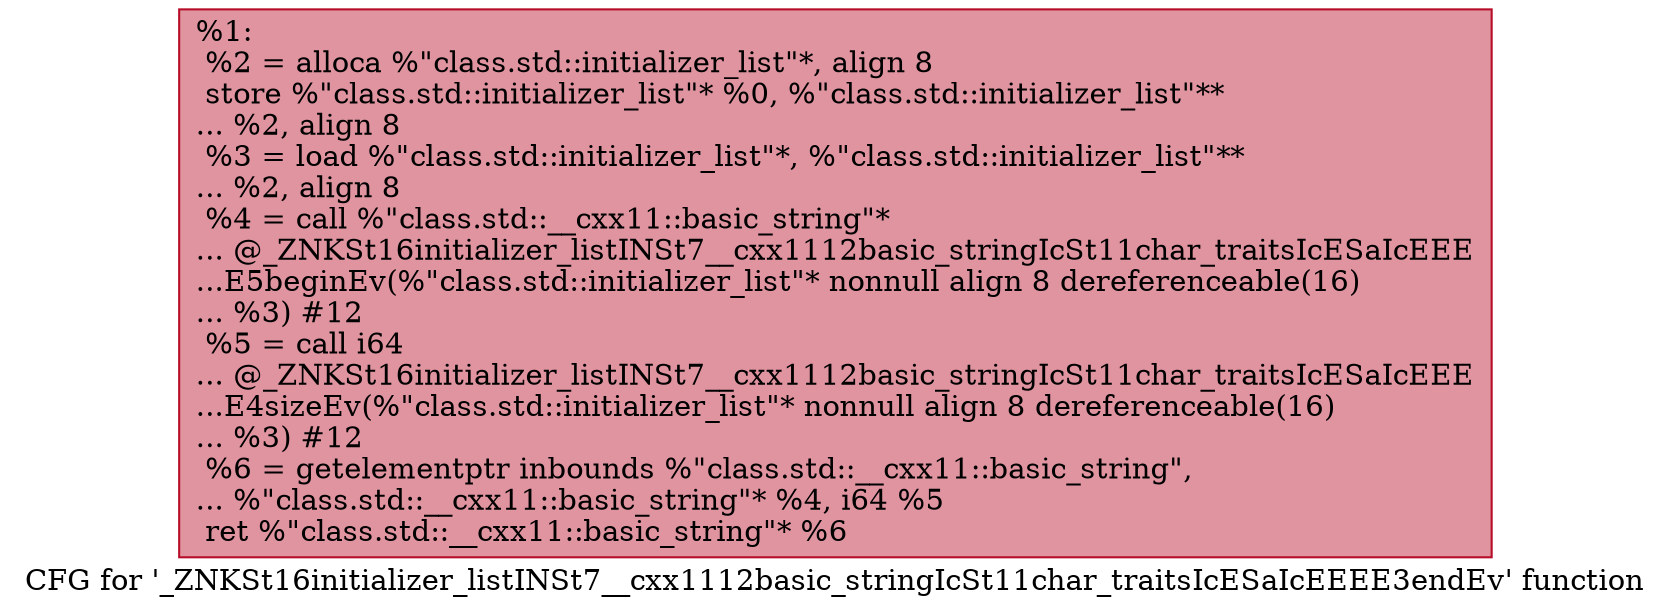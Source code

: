 digraph "CFG for '_ZNKSt16initializer_listINSt7__cxx1112basic_stringIcSt11char_traitsIcESaIcEEEE3endEv' function" {
	label="CFG for '_ZNKSt16initializer_listINSt7__cxx1112basic_stringIcSt11char_traitsIcESaIcEEEE3endEv' function";

	Node0x5643458cd0e0 [shape=record,color="#b70d28ff", style=filled, fillcolor="#b70d2870",label="{%1:\l  %2 = alloca %\"class.std::initializer_list\"*, align 8\l  store %\"class.std::initializer_list\"* %0, %\"class.std::initializer_list\"**\l... %2, align 8\l  %3 = load %\"class.std::initializer_list\"*, %\"class.std::initializer_list\"**\l... %2, align 8\l  %4 = call %\"class.std::__cxx11::basic_string\"*\l... @_ZNKSt16initializer_listINSt7__cxx1112basic_stringIcSt11char_traitsIcESaIcEEE\l...E5beginEv(%\"class.std::initializer_list\"* nonnull align 8 dereferenceable(16)\l... %3) #12\l  %5 = call i64\l... @_ZNKSt16initializer_listINSt7__cxx1112basic_stringIcSt11char_traitsIcESaIcEEE\l...E4sizeEv(%\"class.std::initializer_list\"* nonnull align 8 dereferenceable(16)\l... %3) #12\l  %6 = getelementptr inbounds %\"class.std::__cxx11::basic_string\",\l... %\"class.std::__cxx11::basic_string\"* %4, i64 %5\l  ret %\"class.std::__cxx11::basic_string\"* %6\l}"];
}
